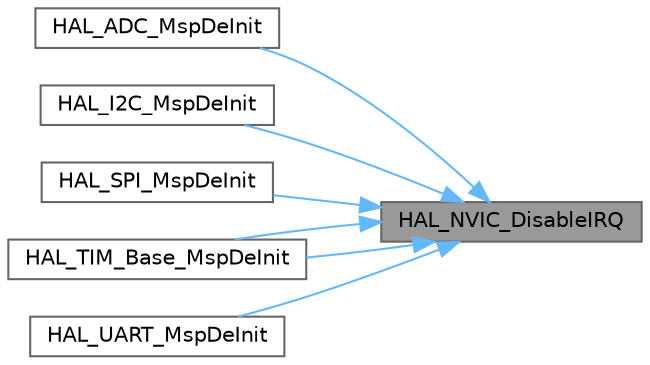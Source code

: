 digraph "HAL_NVIC_DisableIRQ"
{
 // LATEX_PDF_SIZE
  bgcolor="transparent";
  edge [fontname=Helvetica,fontsize=10,labelfontname=Helvetica,labelfontsize=10];
  node [fontname=Helvetica,fontsize=10,shape=box,height=0.2,width=0.4];
  rankdir="RL";
  Node1 [id="Node000001",label="HAL_NVIC_DisableIRQ",height=0.2,width=0.4,color="gray40", fillcolor="grey60", style="filled", fontcolor="black",tooltip="Disables a device specific interrupt in the NVIC interrupt controller."];
  Node1 -> Node2 [id="edge1_Node000001_Node000002",dir="back",color="steelblue1",style="solid",tooltip=" "];
  Node2 [id="Node000002",label="HAL_ADC_MspDeInit",height=0.2,width=0.4,color="grey40", fillcolor="white", style="filled",URL="$group___a_d_c___exported___functions___group1.html#ga39b0f8e80268ab3e660ead921ad4b22f",tooltip="ADC MSP De-Initialization This function freeze the hardware resources used in this example."];
  Node1 -> Node3 [id="edge2_Node000001_Node000003",dir="back",color="steelblue1",style="solid",tooltip=" "];
  Node3 [id="Node000003",label="HAL_I2C_MspDeInit",height=0.2,width=0.4,color="grey40", fillcolor="white", style="filled",URL="$group___i2_c___exported___functions___group1.html#ga2ec8d9b09854c732e2feed549278f048",tooltip="I2C MSP De-Initialization This function freeze the hardware resources used in this example."];
  Node1 -> Node4 [id="edge3_Node000001_Node000004",dir="back",color="steelblue1",style="solid",tooltip=" "];
  Node4 [id="Node000004",label="HAL_SPI_MspDeInit",height=0.2,width=0.4,color="grey40", fillcolor="white", style="filled",URL="$group___s_p_i___exported___functions___group1.html#gabadc4d4974af1afd943e8d13589068e1",tooltip="SPI MSP De-Initialization This function freeze the hardware resources used in this example."];
  Node1 -> Node5 [id="edge4_Node000001_Node000005",dir="back",color="steelblue1",style="solid",tooltip=" "];
  Node5 [id="Node000005",label="HAL_TIM_Base_MspDeInit",height=0.2,width=0.4,color="grey40", fillcolor="white", style="filled",URL="$group___t_i_m___exported___functions___group1.html#ga13352a6c9cb3225511e5f29dbb894e84",tooltip="TIM_Base MSP De-Initialization This function freeze the hardware resources used in this example."];
  Node1 -> Node5 [id="edge5_Node000001_Node000005",dir="back",color="steelblue1",style="solid",tooltip=" "];
  Node1 -> Node6 [id="edge6_Node000001_Node000006",dir="back",color="steelblue1",style="solid",tooltip=" "];
  Node6 [id="Node000006",label="HAL_UART_MspDeInit",height=0.2,width=0.4,color="grey40", fillcolor="white", style="filled",URL="$group___u_a_r_t___exported___functions___group1.html#ga718f39804e3b910d738a0e1e46151188",tooltip="UART MSP De-Initialization This function freeze the hardware resources used in this example."];
}
